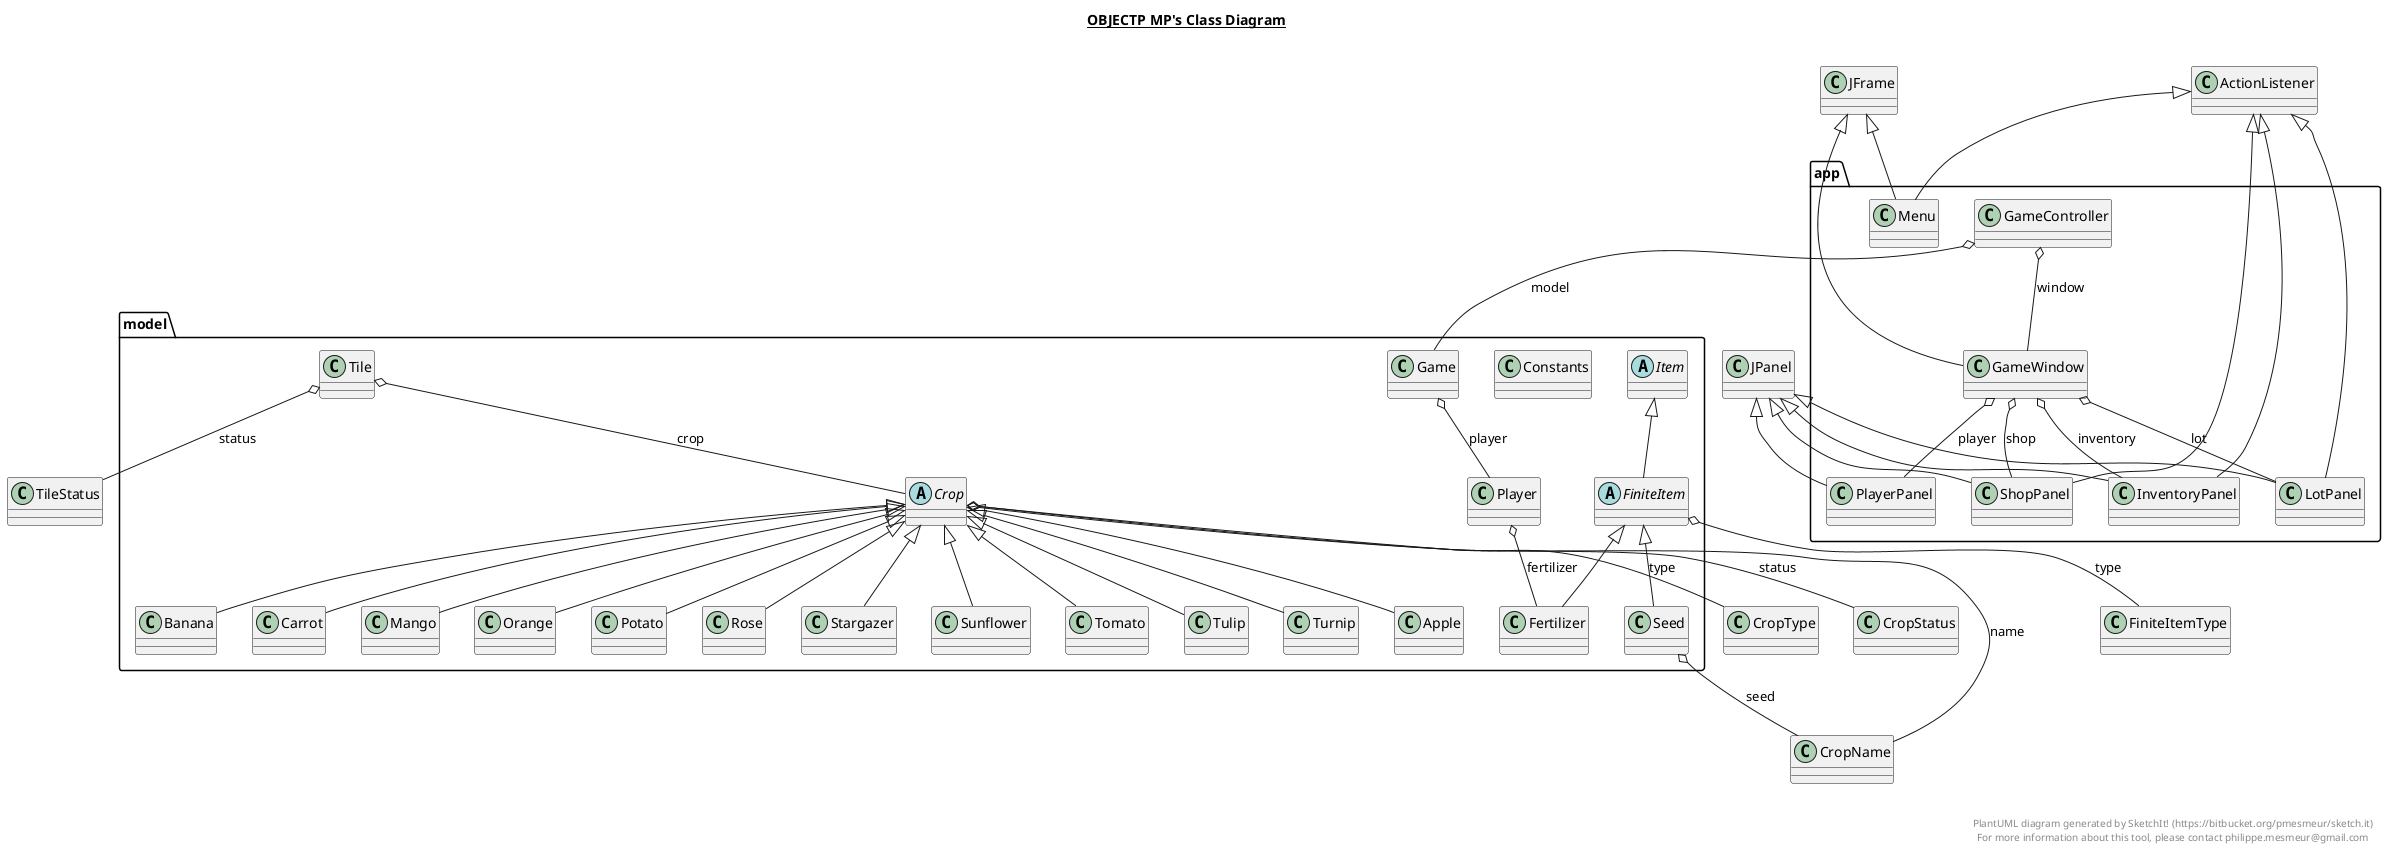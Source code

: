 @startuml

title __OBJECTP MP's Class Diagram__\n

  package model {
    class Apple {
    }
  }
  

  package model {
    class Banana {
    }
  }
  

  package model {
    class Carrot {
    }
  }
  

  package model {
    class Constants {
    }
  }
  

  package model {
    abstract class Crop {
    }
  }
  

  package model {
    class Fertilizer {
    }
  }
  

  package model {
    abstract class FiniteItem {
    }
  }
  

  package model {
    class Game {
    }
  }
  

  package app {
    class GameController {
    }
  }
  

  package app {
    class GameWindow {
    }
  }
  

  package app {
    class InventoryPanel {
    }
  }
  

  package model {
    abstract class Item {
    }
  }
  

  package app {
    class LotPanel {
    }
  }
  

  package model {
    class Mango {
    }
  }
  

  package app {
    class Menu {
    }
  }
  

  package model {
    class Orange {
    }
  }
  

  package model {
    class Player {
    }
  }
  

  package app {
    class PlayerPanel {
    }
  }
  

  package model {
    class Potato {
    }
  }
  

  package model {
    class Rose {
    }
  }
  

  package model {
    class Seed {
    }
  }
  

  package app {
    class ShopPanel {
    }
  }
  

  package model {
    class Stargazer {
    }
  }
  

  package model {
    class Sunflower {
    }
  }
  

  package model {
    class Tile {
    }
  }
  

  package model {
    class Tomato {
    }
  }
  

  package model {
    class Tulip {
    }
  }
  

  package model {
    class Turnip {
    }
  }
  

  Apple -up-|> Crop
  Banana -up-|> Crop
  Carrot -up-|> Crop
  Crop o-- CropName : name
  Crop o-- CropType : type
  Crop o-- CropStatus : status
  Fertilizer -up-|> FiniteItem
  FiniteItem -up-|> Item
  FiniteItem o-- FiniteItemType : type
  Game o-- Player : player
  GameController o-- GameWindow : window
  GameController o-- Game : model
  GameWindow -up-|> JFrame
  GameWindow o-- PlayerPanel : player
  GameWindow o-- LotPanel : lot
  GameWindow o-- InventoryPanel : inventory
  GameWindow o-- ShopPanel : shop
  InventoryPanel -up-|> ActionListener
  InventoryPanel -up-|> JPanel
  LotPanel -up-|> ActionListener
  LotPanel -up-|> JPanel
  Mango -up-|> Crop
  Menu -up-|> ActionListener
  Menu -up-|> JFrame
  Orange -up-|> Crop
  Player o-- Fertilizer : fertilizer
  PlayerPanel -up-|> JPanel
  Potato -up-|> Crop
  Rose -up-|> Crop
  Seed -up-|> FiniteItem
  Seed o-- CropName : seed
  ShopPanel -up-|> ActionListener
  ShopPanel -up-|> JPanel
  Stargazer -up-|> Crop
  Sunflower -up-|> Crop
  Tile o-- TileStatus : status
  Tile o-- Crop : crop
  Tomato -up-|> Crop
  Tulip -up-|> Crop
  Turnip -up-|> Crop


right footer


PlantUML diagram generated by SketchIt! (https://bitbucket.org/pmesmeur/sketch.it)
For more information about this tool, please contact philippe.mesmeur@gmail.com
endfooter

@enduml
